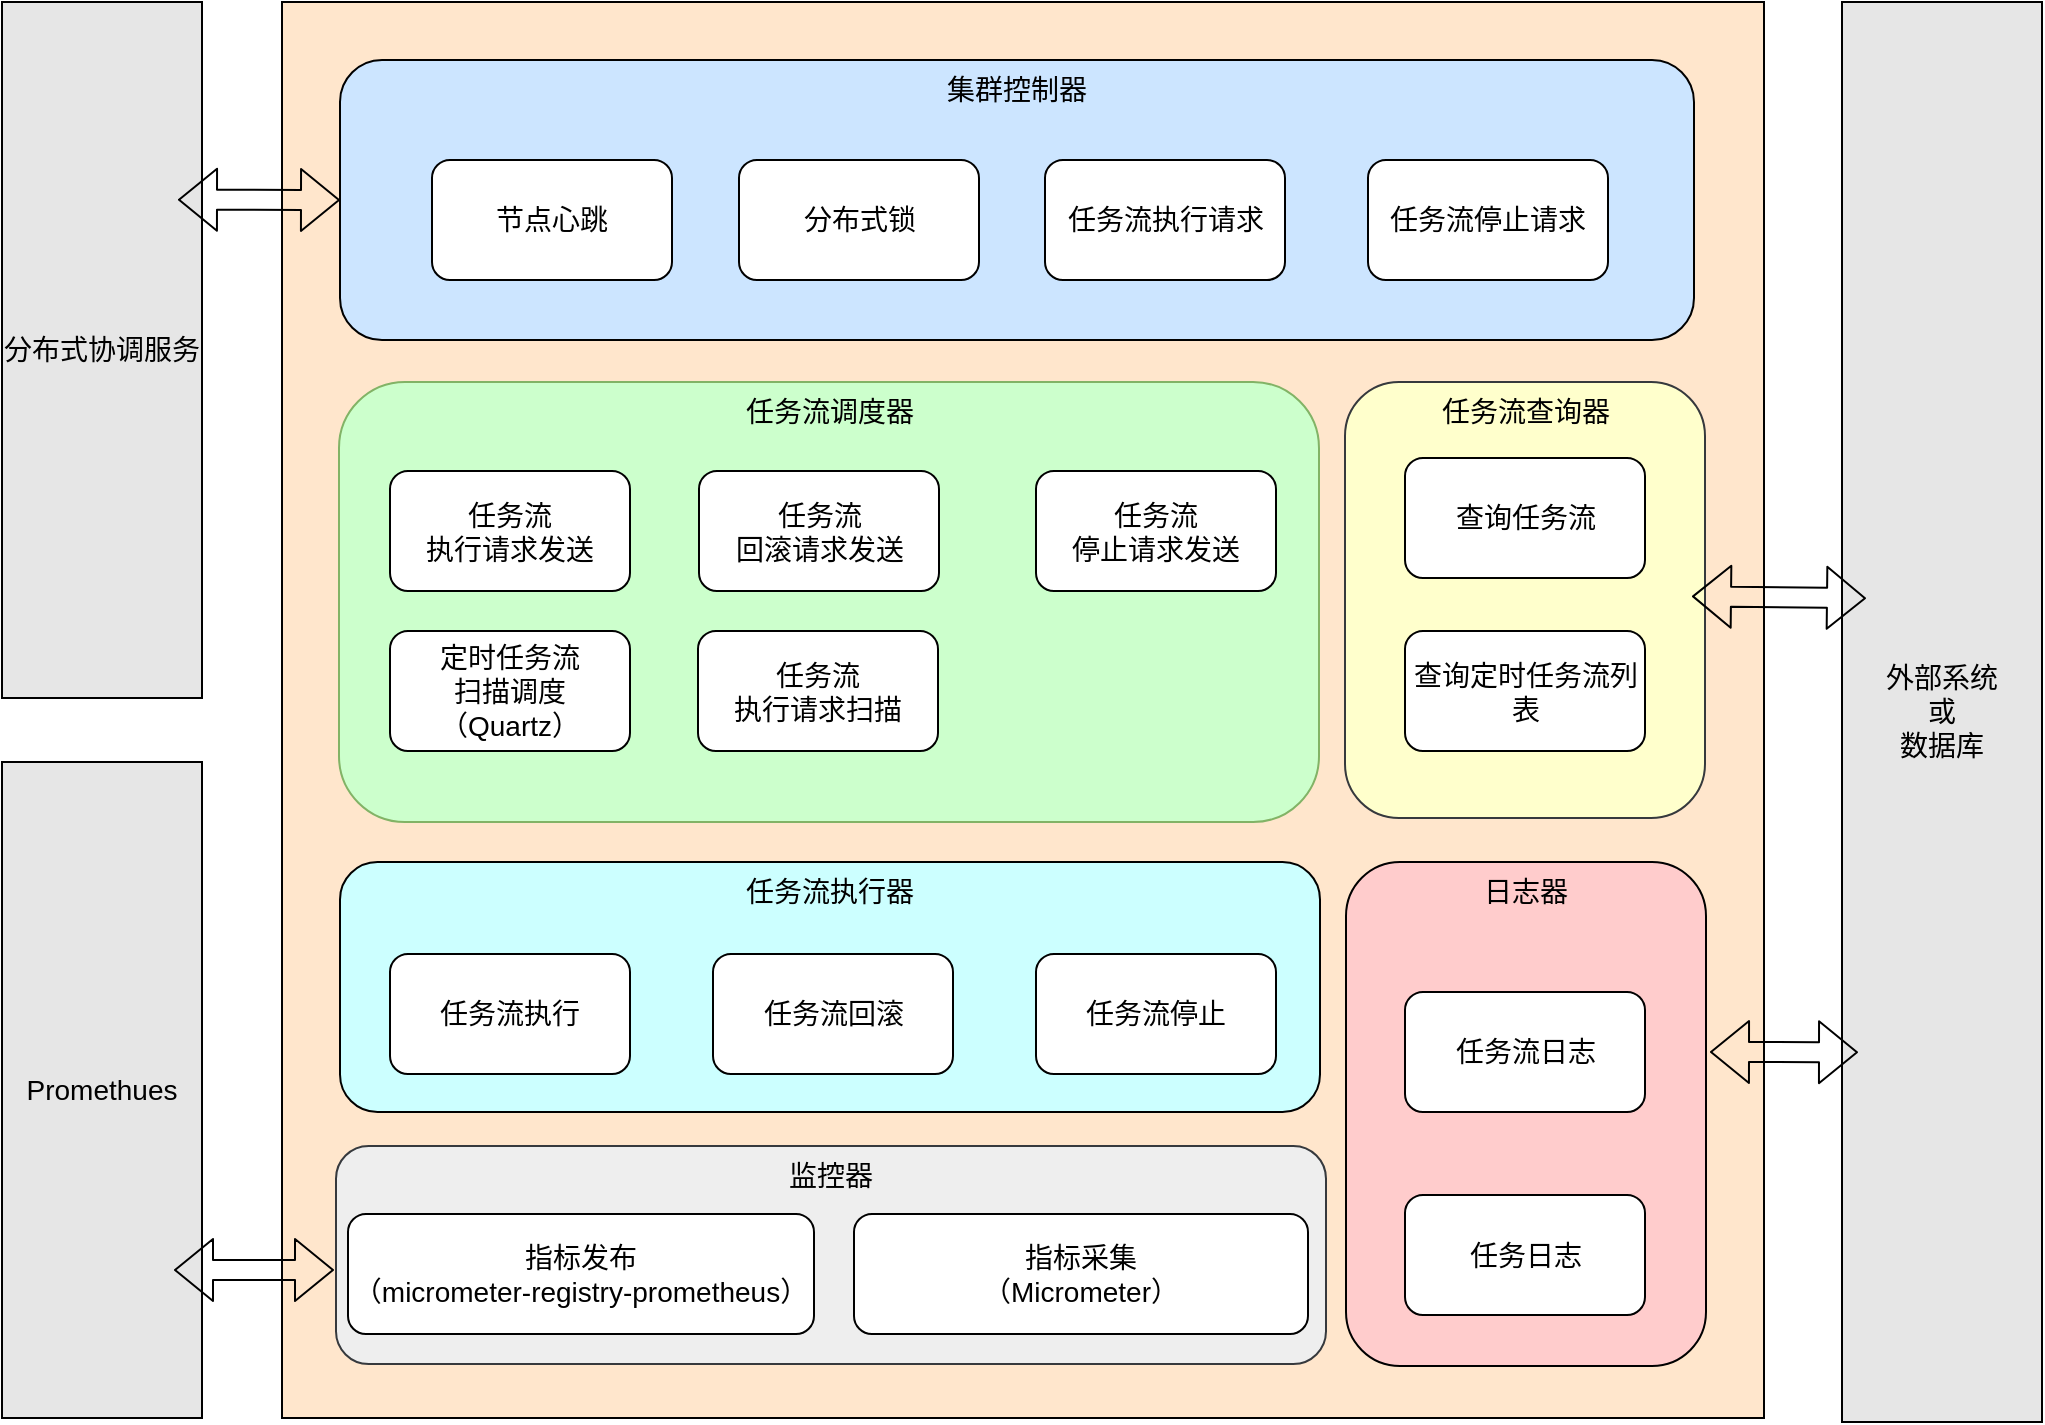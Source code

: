 <mxfile version="12.2.2" type="device" pages="1"><diagram id="cEkhQ44Od71kuKnbTuHy" name="第 1 页"><mxGraphModel dx="1072" dy="792" grid="0" gridSize="10" guides="1" tooltips="1" connect="1" arrows="1" fold="1" page="1" pageScale="1" pageWidth="1169" pageHeight="827" math="0" shadow="0"><root><mxCell id="0"/><mxCell id="1" parent="0"/><mxCell id="U7vslU7O1lmrwW9tfunQ-16" value="" style="rounded=0;whiteSpace=wrap;html=1;fillColor=#FFE6CC;fontSize=14;" parent="1" vertex="1"><mxGeometry x="223" y="49" width="741" height="708" as="geometry"/></mxCell><mxCell id="CjvS04yvlY0SCNouq8Uu-4" value="任务流执行器" style="rounded=1;whiteSpace=wrap;html=1;fillColor=#CCFFFF;verticalAlign=top;fontSize=14;" parent="1" vertex="1"><mxGeometry x="252" y="479" width="490" height="125" as="geometry"/></mxCell><mxCell id="CjvS04yvlY0SCNouq8Uu-7" value="集群控制器" style="rounded=1;whiteSpace=wrap;html=1;verticalAlign=top;fillColor=#CCE5FF;fontSize=14;" parent="1" vertex="1"><mxGeometry x="252" y="78" width="677" height="140" as="geometry"/></mxCell><mxCell id="U7vslU7O1lmrwW9tfunQ-1" value="任务流调度器" style="rounded=1;whiteSpace=wrap;html=1;fillColor=#CCFFCC;strokeColor=#82b366;verticalAlign=top;fontSize=14;" parent="1" vertex="1"><mxGeometry x="251.5" y="239" width="490" height="220" as="geometry"/></mxCell><mxCell id="U7vslU7O1lmrwW9tfunQ-2" value="节点心跳" style="rounded=1;whiteSpace=wrap;html=1;fontSize=14;" parent="1" vertex="1"><mxGeometry x="298" y="128" width="120" height="60" as="geometry"/></mxCell><mxCell id="U7vslU7O1lmrwW9tfunQ-3" value="任务流执行请求" style="rounded=1;whiteSpace=wrap;html=1;fontSize=14;" parent="1" vertex="1"><mxGeometry x="604.5" y="128" width="120" height="60" as="geometry"/></mxCell><mxCell id="U7vslU7O1lmrwW9tfunQ-4" value="任务流停止请求" style="rounded=1;whiteSpace=wrap;html=1;fontSize=14;" parent="1" vertex="1"><mxGeometry x="766" y="128" width="120" height="60" as="geometry"/></mxCell><mxCell id="U7vslU7O1lmrwW9tfunQ-5" value="任务流&lt;br&gt;执行请求发送" style="rounded=1;whiteSpace=wrap;html=1;fontSize=14;" parent="1" vertex="1"><mxGeometry x="277" y="283.5" width="120" height="60" as="geometry"/></mxCell><mxCell id="U7vslU7O1lmrwW9tfunQ-6" value="任务流&lt;br&gt;回滚请求发送" style="rounded=1;whiteSpace=wrap;html=1;fontSize=14;" parent="1" vertex="1"><mxGeometry x="431.5" y="283.5" width="120" height="60" as="geometry"/></mxCell><mxCell id="U7vslU7O1lmrwW9tfunQ-7" value="定时任务流&lt;br&gt;扫描调度&lt;br style=&quot;font-size: 14px&quot;&gt;（Quartz）" style="rounded=1;whiteSpace=wrap;html=1;fontSize=14;" parent="1" vertex="1"><mxGeometry x="277" y="363.5" width="120" height="60" as="geometry"/></mxCell><mxCell id="U7vslU7O1lmrwW9tfunQ-8" value="任务流&lt;br&gt;执行请求扫描" style="rounded=1;whiteSpace=wrap;html=1;fontSize=14;" parent="1" vertex="1"><mxGeometry x="431" y="363.5" width="120" height="60" as="geometry"/></mxCell><mxCell id="U7vslU7O1lmrwW9tfunQ-9" value="任务流查询器" style="rounded=1;whiteSpace=wrap;html=1;verticalAlign=top;fillColor=#FFFFCC;strokeColor=#36393d;fontSize=14;" parent="1" vertex="1"><mxGeometry x="754.5" y="239" width="180" height="218" as="geometry"/></mxCell><mxCell id="U7vslU7O1lmrwW9tfunQ-12" value="查询任务流" style="rounded=1;whiteSpace=wrap;html=1;fontSize=14;" parent="1" vertex="1"><mxGeometry x="784.5" y="277" width="120" height="60" as="geometry"/></mxCell><mxCell id="U7vslU7O1lmrwW9tfunQ-13" value="查询定时任务流列表" style="rounded=1;whiteSpace=wrap;html=1;fontSize=14;" parent="1" vertex="1"><mxGeometry x="784.5" y="363.5" width="120" height="60" as="geometry"/></mxCell><mxCell id="CjvS04yvlY0SCNouq8Uu-5" value="日志器" style="rounded=1;whiteSpace=wrap;html=1;verticalAlign=top;fillColor=#FFCCCC;fontSize=14;" parent="1" vertex="1"><mxGeometry x="755" y="479" width="180" height="252" as="geometry"/></mxCell><mxCell id="U7vslU7O1lmrwW9tfunQ-14" value="任务流日志" style="rounded=1;whiteSpace=wrap;html=1;fontSize=14;" parent="1" vertex="1"><mxGeometry x="784.5" y="544" width="120" height="60" as="geometry"/></mxCell><mxCell id="U7vslU7O1lmrwW9tfunQ-15" value="任务日志" style="rounded=1;whiteSpace=wrap;html=1;fontSize=14;" parent="1" vertex="1"><mxGeometry x="784.5" y="645.5" width="120" height="60" as="geometry"/></mxCell><mxCell id="U7vslU7O1lmrwW9tfunQ-17" value="任务流回滚" style="rounded=1;whiteSpace=wrap;html=1;fontSize=14;" parent="1" vertex="1"><mxGeometry x="438.5" y="525" width="120" height="60" as="geometry"/></mxCell><mxCell id="U7vslU7O1lmrwW9tfunQ-18" value="任务流停止" style="rounded=1;whiteSpace=wrap;html=1;fontSize=14;" parent="1" vertex="1"><mxGeometry x="600" y="525" width="120" height="60" as="geometry"/></mxCell><mxCell id="U7vslU7O1lmrwW9tfunQ-20" value="分布式协调服务" style="rounded=0;whiteSpace=wrap;html=1;fillColor=#E6E6E6;verticalAlign=middle;fontSize=14;" parent="1" vertex="1"><mxGeometry x="83" y="49" width="100" height="348" as="geometry"/></mxCell><mxCell id="U7vslU7O1lmrwW9tfunQ-21" value="外部系统&lt;br style=&quot;font-size: 14px;&quot;&gt;或&lt;br style=&quot;font-size: 14px;&quot;&gt;数据库" style="rounded=0;whiteSpace=wrap;html=1;fillColor=#E6E6E6;fontSize=14;" parent="1" vertex="1"><mxGeometry x="1003" y="49" width="100" height="710" as="geometry"/></mxCell><mxCell id="U7vslU7O1lmrwW9tfunQ-23" value="" style="shape=flexArrow;endArrow=classic;startArrow=classic;html=1;exitX=0.95;exitY=0.289;exitDx=0;exitDy=0;exitPerimeter=0;fontSize=14;" parent="1" edge="1"><mxGeometry width="50" height="50" relative="1" as="geometry"><mxPoint x="171" y="147.838" as="sourcePoint"/><mxPoint x="252" y="148" as="targetPoint"/></mxGeometry></mxCell><mxCell id="U7vslU7O1lmrwW9tfunQ-24" value="" style="shape=flexArrow;endArrow=classic;startArrow=classic;html=1;exitX=1;exitY=0.148;exitDx=0;exitDy=0;exitPerimeter=0;fontSize=14;entryX=0.02;entryY=0.451;entryDx=0;entryDy=0;entryPerimeter=0;" parent="1" edge="1"><mxGeometry width="50" height="50" relative="1" as="geometry"><mxPoint x="928" y="346.18" as="sourcePoint"/><mxPoint x="1015" y="347.112" as="targetPoint"/></mxGeometry></mxCell><mxCell id="U7vslU7O1lmrwW9tfunQ-25" value="" style="shape=flexArrow;endArrow=classic;startArrow=classic;html=1;entryX=-0.02;entryY=0.76;entryDx=0;entryDy=0;fontSize=14;entryPerimeter=0;" parent="1" edge="1"><mxGeometry width="50" height="50" relative="1" as="geometry"><mxPoint x="937" y="574" as="sourcePoint"/><mxPoint x="1011" y="574.12" as="targetPoint"/></mxGeometry></mxCell><mxCell id="U7vslU7O1lmrwW9tfunQ-27" value="任务流执行" style="rounded=1;whiteSpace=wrap;html=1;fontSize=14;" parent="1" vertex="1"><mxGeometry x="277" y="525" width="120" height="60" as="geometry"/></mxCell><mxCell id="WwegG__3_YbMNCMF7H0j-1" value="分布式锁" style="rounded=1;whiteSpace=wrap;html=1;fontSize=14;" parent="1" vertex="1"><mxGeometry x="451.5" y="128" width="120" height="60" as="geometry"/></mxCell><mxCell id="xVzJoyDkM0lr9CGm23Yw-1" value="任务流&lt;br&gt;停止请求发送" style="rounded=1;whiteSpace=wrap;html=1;fontSize=14;" parent="1" vertex="1"><mxGeometry x="600" y="283.5" width="120" height="60" as="geometry"/></mxCell><mxCell id="IcmfDugR7aK87IxyxqOv-1" value="Promethues" style="rounded=0;whiteSpace=wrap;html=1;fillColor=#E6E6E6;verticalAlign=middle;fontSize=14;" parent="1" vertex="1"><mxGeometry x="83" y="429" width="100" height="328" as="geometry"/></mxCell><mxCell id="IcmfDugR7aK87IxyxqOv-4" value="监控器" style="rounded=1;whiteSpace=wrap;html=1;fillColor=#eeeeee;verticalAlign=top;fontSize=14;strokeColor=#36393d;" parent="1" vertex="1"><mxGeometry x="250" y="621" width="495" height="109" as="geometry"/></mxCell><mxCell id="IcmfDugR7aK87IxyxqOv-5" value="指标发布&lt;br&gt;（&lt;span&gt;micrometer-registry-prometheus&lt;/span&gt;&lt;span&gt;）&lt;/span&gt;" style="rounded=1;whiteSpace=wrap;html=1;fontSize=14;" parent="1" vertex="1"><mxGeometry x="256" y="655" width="233" height="60" as="geometry"/></mxCell><mxCell id="IcmfDugR7aK87IxyxqOv-7" value="指标采集&lt;br&gt;（Micrometer）" style="rounded=1;whiteSpace=wrap;html=1;fontSize=14;" parent="1" vertex="1"><mxGeometry x="509" y="655" width="227" height="60" as="geometry"/></mxCell><mxCell id="IcmfDugR7aK87IxyxqOv-8" value="" style="shape=flexArrow;endArrow=classic;startArrow=classic;html=1;entryX=0;entryY=0.5;entryDx=0;entryDy=0;fontSize=14;" parent="1" edge="1"><mxGeometry width="50" height="50" relative="1" as="geometry"><mxPoint x="169" y="683" as="sourcePoint"/><mxPoint x="249" y="683" as="targetPoint"/></mxGeometry></mxCell></root></mxGraphModel></diagram></mxfile>